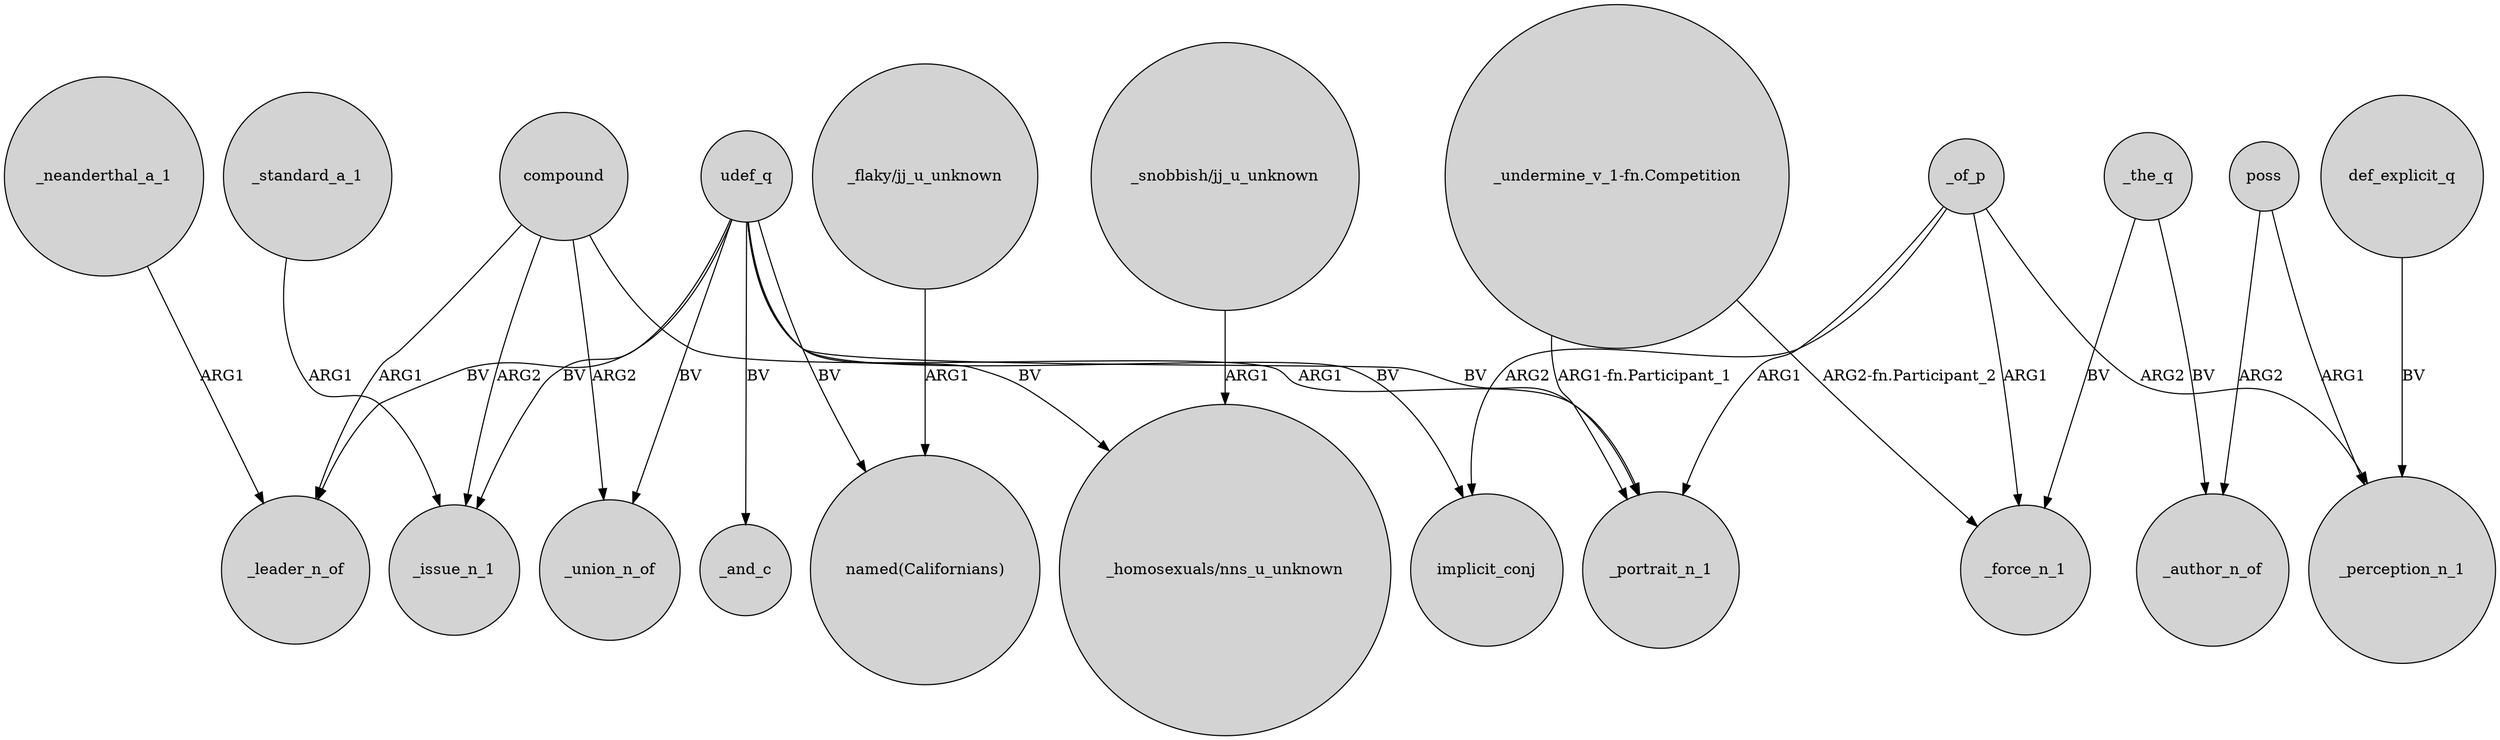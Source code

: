 digraph {
	node [shape=circle style=filled]
	compound -> _union_n_of [label=ARG2]
	poss -> _perception_n_1 [label=ARG1]
	_of_p -> _force_n_1 [label=ARG1]
	_of_p -> implicit_conj [label=ARG2]
	_of_p -> _perception_n_1 [label=ARG2]
	udef_q -> _and_c [label=BV]
	"_flaky/jj_u_unknown" -> "named(Californians)" [label=ARG1]
	_of_p -> _portrait_n_1 [label=ARG1]
	udef_q -> _union_n_of [label=BV]
	"_undermine_v_1-fn.Competition" -> _portrait_n_1 [label="ARG1-fn.Participant_1"]
	compound -> _portrait_n_1 [label=ARG1]
	def_explicit_q -> _perception_n_1 [label=BV]
	udef_q -> _portrait_n_1 [label=BV]
	_the_q -> _author_n_of [label=BV]
	compound -> _issue_n_1 [label=ARG2]
	_neanderthal_a_1 -> _leader_n_of [label=ARG1]
	"_undermine_v_1-fn.Competition" -> _force_n_1 [label="ARG2-fn.Participant_2"]
	udef_q -> _leader_n_of [label=BV]
	poss -> _author_n_of [label=ARG2]
	udef_q -> "_homosexuals/nns_u_unknown" [label=BV]
	_the_q -> _force_n_1 [label=BV]
	udef_q -> _issue_n_1 [label=BV]
	"_snobbish/jj_u_unknown" -> "_homosexuals/nns_u_unknown" [label=ARG1]
	compound -> _leader_n_of [label=ARG1]
	_standard_a_1 -> _issue_n_1 [label=ARG1]
	udef_q -> implicit_conj [label=BV]
	udef_q -> "named(Californians)" [label=BV]
}
